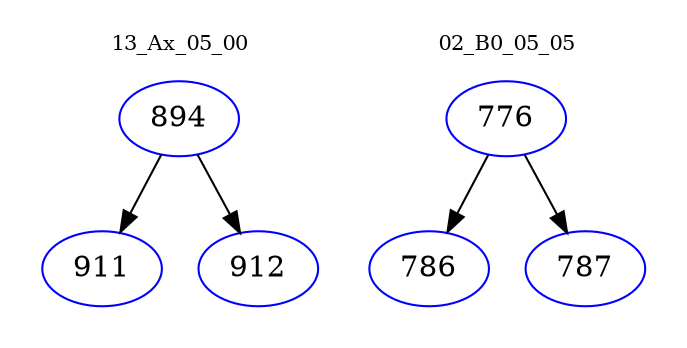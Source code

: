 digraph{
subgraph cluster_0 {
color = white
label = "13_Ax_05_00";
fontsize=10;
T0_894 [label="894", color="blue"]
T0_894 -> T0_911 [color="black"]
T0_911 [label="911", color="blue"]
T0_894 -> T0_912 [color="black"]
T0_912 [label="912", color="blue"]
}
subgraph cluster_1 {
color = white
label = "02_B0_05_05";
fontsize=10;
T1_776 [label="776", color="blue"]
T1_776 -> T1_786 [color="black"]
T1_786 [label="786", color="blue"]
T1_776 -> T1_787 [color="black"]
T1_787 [label="787", color="blue"]
}
}
